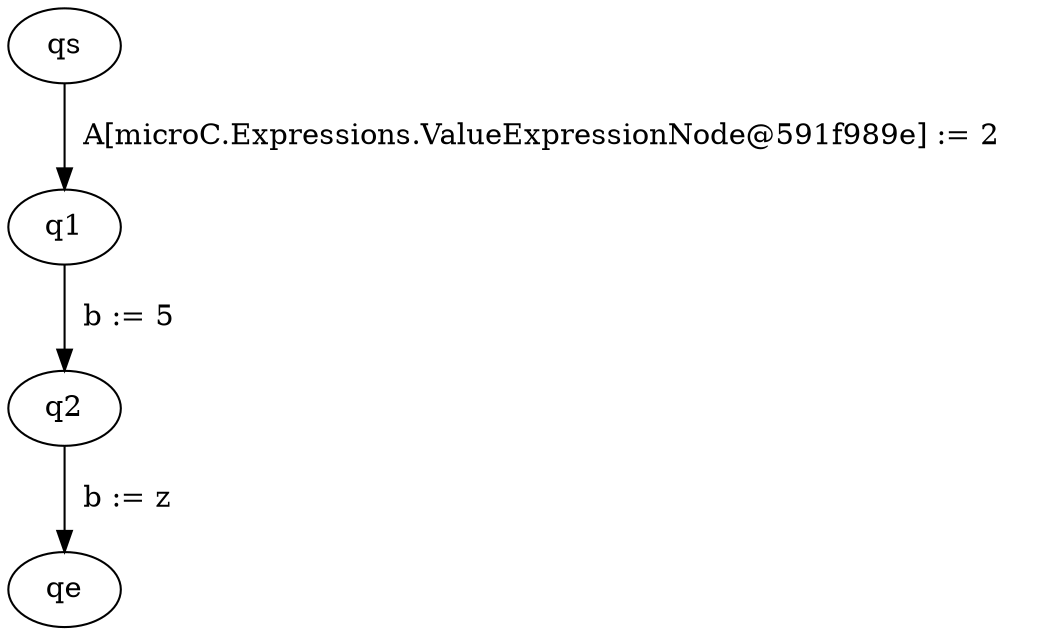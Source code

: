 digraph ProgramGraph{
"qs" -> "q1" [label="  A[microC.Expressions.ValueExpressionNode@591f989e] := 2   "] 
"q1" -> "q2" [label="  b := 5   "] 
"q2" -> "qe" [label="  b := z   "] 
}